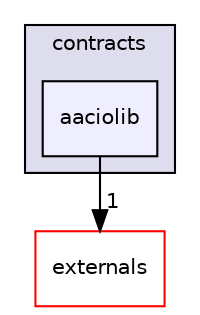 digraph "contracts/aaciolib" {
  compound=true
  node [ fontsize="10", fontname="Helvetica"];
  edge [ labelfontsize="10", labelfontname="Helvetica"];
  subgraph clusterdir_ae9b15dd87e066e1908bbd90e8f38627 {
    graph [ bgcolor="#ddddee", pencolor="black", label="contracts" fontname="Helvetica", fontsize="10", URL="dir_ae9b15dd87e066e1908bbd90e8f38627.html"]
  dir_eebd46385ac17dfe81e47e86b6b64bf0 [shape=box, label="aaciolib", style="filled", fillcolor="#eeeeff", pencolor="black", URL="dir_eebd46385ac17dfe81e47e86b6b64bf0.html"];
  }
  dir_d2b6318187fb2206cad9b40a4e1245e4 [shape=box label="externals" fillcolor="white" style="filled" color="red" URL="dir_d2b6318187fb2206cad9b40a4e1245e4.html"];
  dir_eebd46385ac17dfe81e47e86b6b64bf0->dir_d2b6318187fb2206cad9b40a4e1245e4 [headlabel="1", labeldistance=1.5 headhref="dir_000015_001607.html"];
}
